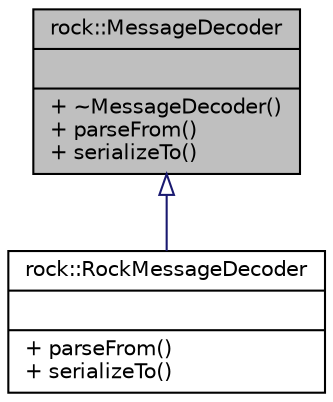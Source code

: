 digraph "rock::MessageDecoder"
{
 // LATEX_PDF_SIZE
  edge [fontname="Helvetica",fontsize="10",labelfontname="Helvetica",labelfontsize="10"];
  node [fontname="Helvetica",fontsize="10",shape=record];
  Node1 [label="{rock::MessageDecoder\n||+ ~MessageDecoder()\l+ parseFrom()\l+ serializeTo()\l}",height=0.2,width=0.4,color="black", fillcolor="grey75", style="filled", fontcolor="black",tooltip=" "];
  Node1 -> Node2 [dir="back",color="midnightblue",fontsize="10",style="solid",arrowtail="onormal",fontname="Helvetica"];
  Node2 [label="{rock::RockMessageDecoder\n||+ parseFrom()\l+ serializeTo()\l}",height=0.2,width=0.4,color="black", fillcolor="white", style="filled",URL="$classrock_1_1RockMessageDecoder.html",tooltip=" "];
}
